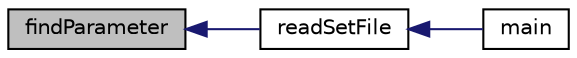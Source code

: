 digraph "findParameter"
{
  edge [fontname="Helvetica",fontsize="10",labelfontname="Helvetica",labelfontsize="10"];
  node [fontname="Helvetica",fontsize="10",shape=record];
  rankdir="LR";
  Node1 [label="findParameter",height=0.2,width=0.4,color="black", fillcolor="grey75", style="filled", fontcolor="black"];
  Node1 -> Node2 [dir="back",color="midnightblue",fontsize="10",style="solid",fontname="Helvetica"];
  Node2 [label="readSetFile",height=0.2,width=0.4,color="black", fillcolor="white", style="filled",URL="$dc/d1d/set2root_8cpp.html#aa9c29cece2f56740d1c9b24659003073"];
  Node2 -> Node3 [dir="back",color="midnightblue",fontsize="10",style="solid",fontname="Helvetica"];
  Node3 [label="main",height=0.2,width=0.4,color="black", fillcolor="white", style="filled",URL="$dc/d1d/set2root_8cpp.html#a0ddf1224851353fc92bfbff6f499fa97"];
}
